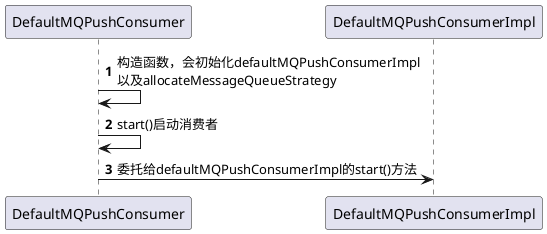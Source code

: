 @startuml
'https://plantuml.com/sequence-diagram

autonumber

DefaultMQPushConsumer -> DefaultMQPushConsumer: 构造函数，会初始化defaultMQPushConsumerImpl \n以及allocateMessageQueueStrategy
DefaultMQPushConsumer -> DefaultMQPushConsumer: start()启动消费者
DefaultMQPushConsumer -> DefaultMQPushConsumerImpl: 委托给defaultMQPushConsumerImpl的start()方法

@enduml